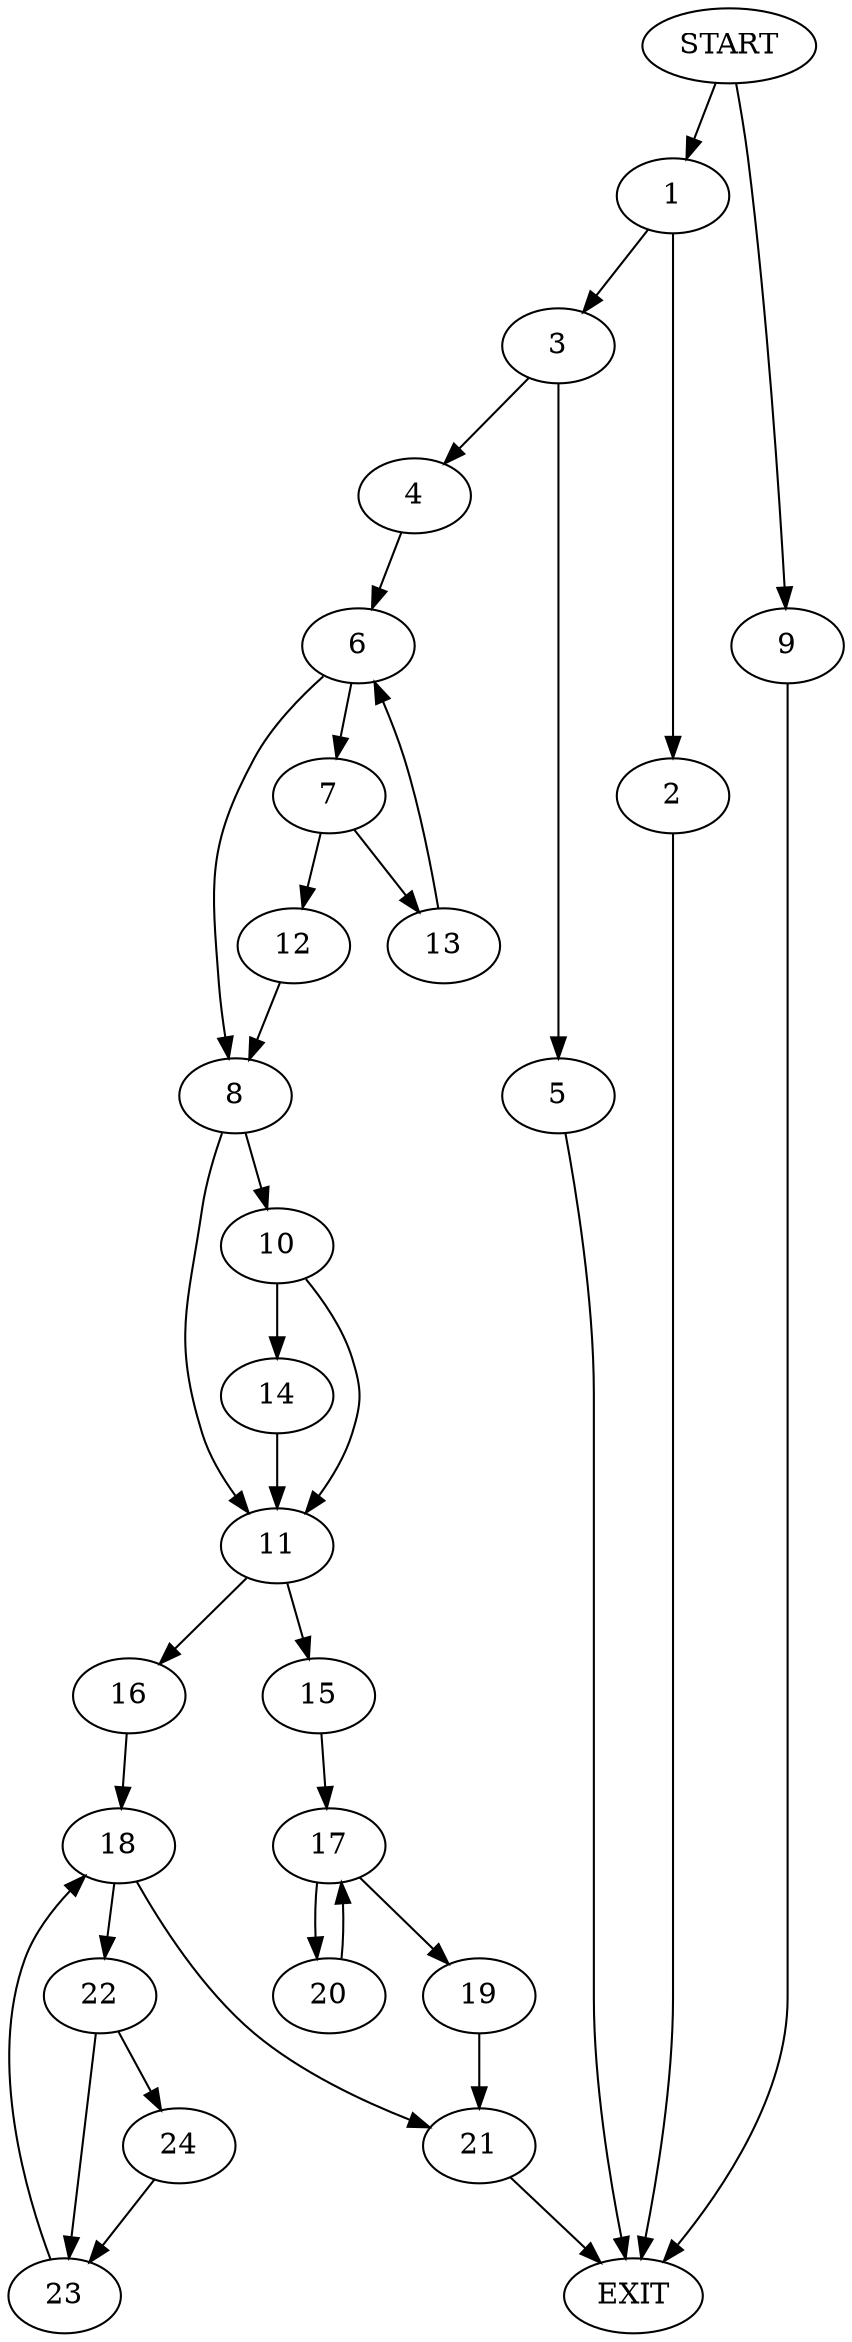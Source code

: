 digraph {
0 [label="START"]
25 [label="EXIT"]
0 -> 1
1 -> 2
1 -> 3
2 -> 25
3 -> 4
3 -> 5
4 -> 6
5 -> 25
6 -> 7
6 -> 8
0 -> 9
9 -> 25
8 -> 10
8 -> 11
7 -> 12
7 -> 13
12 -> 8
13 -> 6
10 -> 14
10 -> 11
11 -> 15
11 -> 16
14 -> 11
15 -> 17
16 -> 18
17 -> 19
17 -> 20
19 -> 21
20 -> 17
21 -> 25
18 -> 21
18 -> 22
22 -> 23
22 -> 24
23 -> 18
24 -> 23
}
